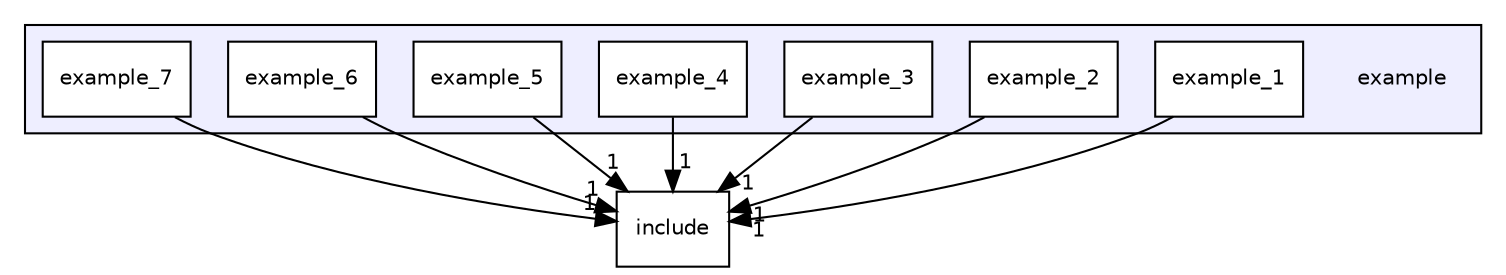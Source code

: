 digraph "example" {
  compound=true
  node [ fontsize="10", fontname="Helvetica"];
  edge [ labelfontsize="10", labelfontname="Helvetica"];
  subgraph clusterdir_cfafba98a580ce4b62f8a6fa96d7cbb0 {
    graph [ bgcolor="#eeeeff", pencolor="black", label="" URL="dir_cfafba98a580ce4b62f8a6fa96d7cbb0.html"];
    dir_cfafba98a580ce4b62f8a6fa96d7cbb0 [shape=plaintext label="example"];
    dir_2a9723f0d3ff7717a7a50657e765f85a [shape=box label="example_1" color="black" fillcolor="white" style="filled" URL="dir_2a9723f0d3ff7717a7a50657e765f85a.html"];
    dir_ebd132f0e1fde4a9619525af5fad87b7 [shape=box label="example_2" color="black" fillcolor="white" style="filled" URL="dir_ebd132f0e1fde4a9619525af5fad87b7.html"];
    dir_1c8127444a0011edf80dbacce419e3ee [shape=box label="example_3" color="black" fillcolor="white" style="filled" URL="dir_1c8127444a0011edf80dbacce419e3ee.html"];
    dir_007c70a0b61a01aea1db1f5ec6c4ec28 [shape=box label="example_4" color="black" fillcolor="white" style="filled" URL="dir_007c70a0b61a01aea1db1f5ec6c4ec28.html"];
    dir_5c421e60090ef9dda145d00e825e4d12 [shape=box label="example_5" color="black" fillcolor="white" style="filled" URL="dir_5c421e60090ef9dda145d00e825e4d12.html"];
    dir_520bb59f5a49bfa7e7d3690bc57f87c1 [shape=box label="example_6" color="black" fillcolor="white" style="filled" URL="dir_520bb59f5a49bfa7e7d3690bc57f87c1.html"];
    dir_d1c4a397ee9378719741b5ad3abbc2f8 [shape=box label="example_7" color="black" fillcolor="white" style="filled" URL="dir_d1c4a397ee9378719741b5ad3abbc2f8.html"];
  }
  dir_d44c64559bbebec7f509842c48db8b23 [shape=box label="include" URL="dir_d44c64559bbebec7f509842c48db8b23.html"];
  dir_007c70a0b61a01aea1db1f5ec6c4ec28->dir_d44c64559bbebec7f509842c48db8b23 [headlabel="1", labeldistance=1.5 headhref="dir_000004_000008.html"];
  dir_ebd132f0e1fde4a9619525af5fad87b7->dir_d44c64559bbebec7f509842c48db8b23 [headlabel="1", labeldistance=1.5 headhref="dir_000002_000008.html"];
  dir_2a9723f0d3ff7717a7a50657e765f85a->dir_d44c64559bbebec7f509842c48db8b23 [headlabel="1", labeldistance=1.5 headhref="dir_000001_000008.html"];
  dir_1c8127444a0011edf80dbacce419e3ee->dir_d44c64559bbebec7f509842c48db8b23 [headlabel="1", labeldistance=1.5 headhref="dir_000003_000008.html"];
  dir_d1c4a397ee9378719741b5ad3abbc2f8->dir_d44c64559bbebec7f509842c48db8b23 [headlabel="1", labeldistance=1.5 headhref="dir_000007_000008.html"];
  dir_5c421e60090ef9dda145d00e825e4d12->dir_d44c64559bbebec7f509842c48db8b23 [headlabel="1", labeldistance=1.5 headhref="dir_000005_000008.html"];
  dir_520bb59f5a49bfa7e7d3690bc57f87c1->dir_d44c64559bbebec7f509842c48db8b23 [headlabel="1", labeldistance=1.5 headhref="dir_000006_000008.html"];
}
